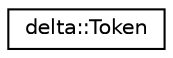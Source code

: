 digraph "Graphical Class Hierarchy"
{
  edge [fontname="Helvetica",fontsize="10",labelfontname="Helvetica",labelfontsize="10"];
  node [fontname="Helvetica",fontsize="10",shape=record];
  rankdir="LR";
  Node0 [label="delta::Token",height=0.2,width=0.4,color="black", fillcolor="white", style="filled",URL="$structdelta_1_1_token.html"];
}
